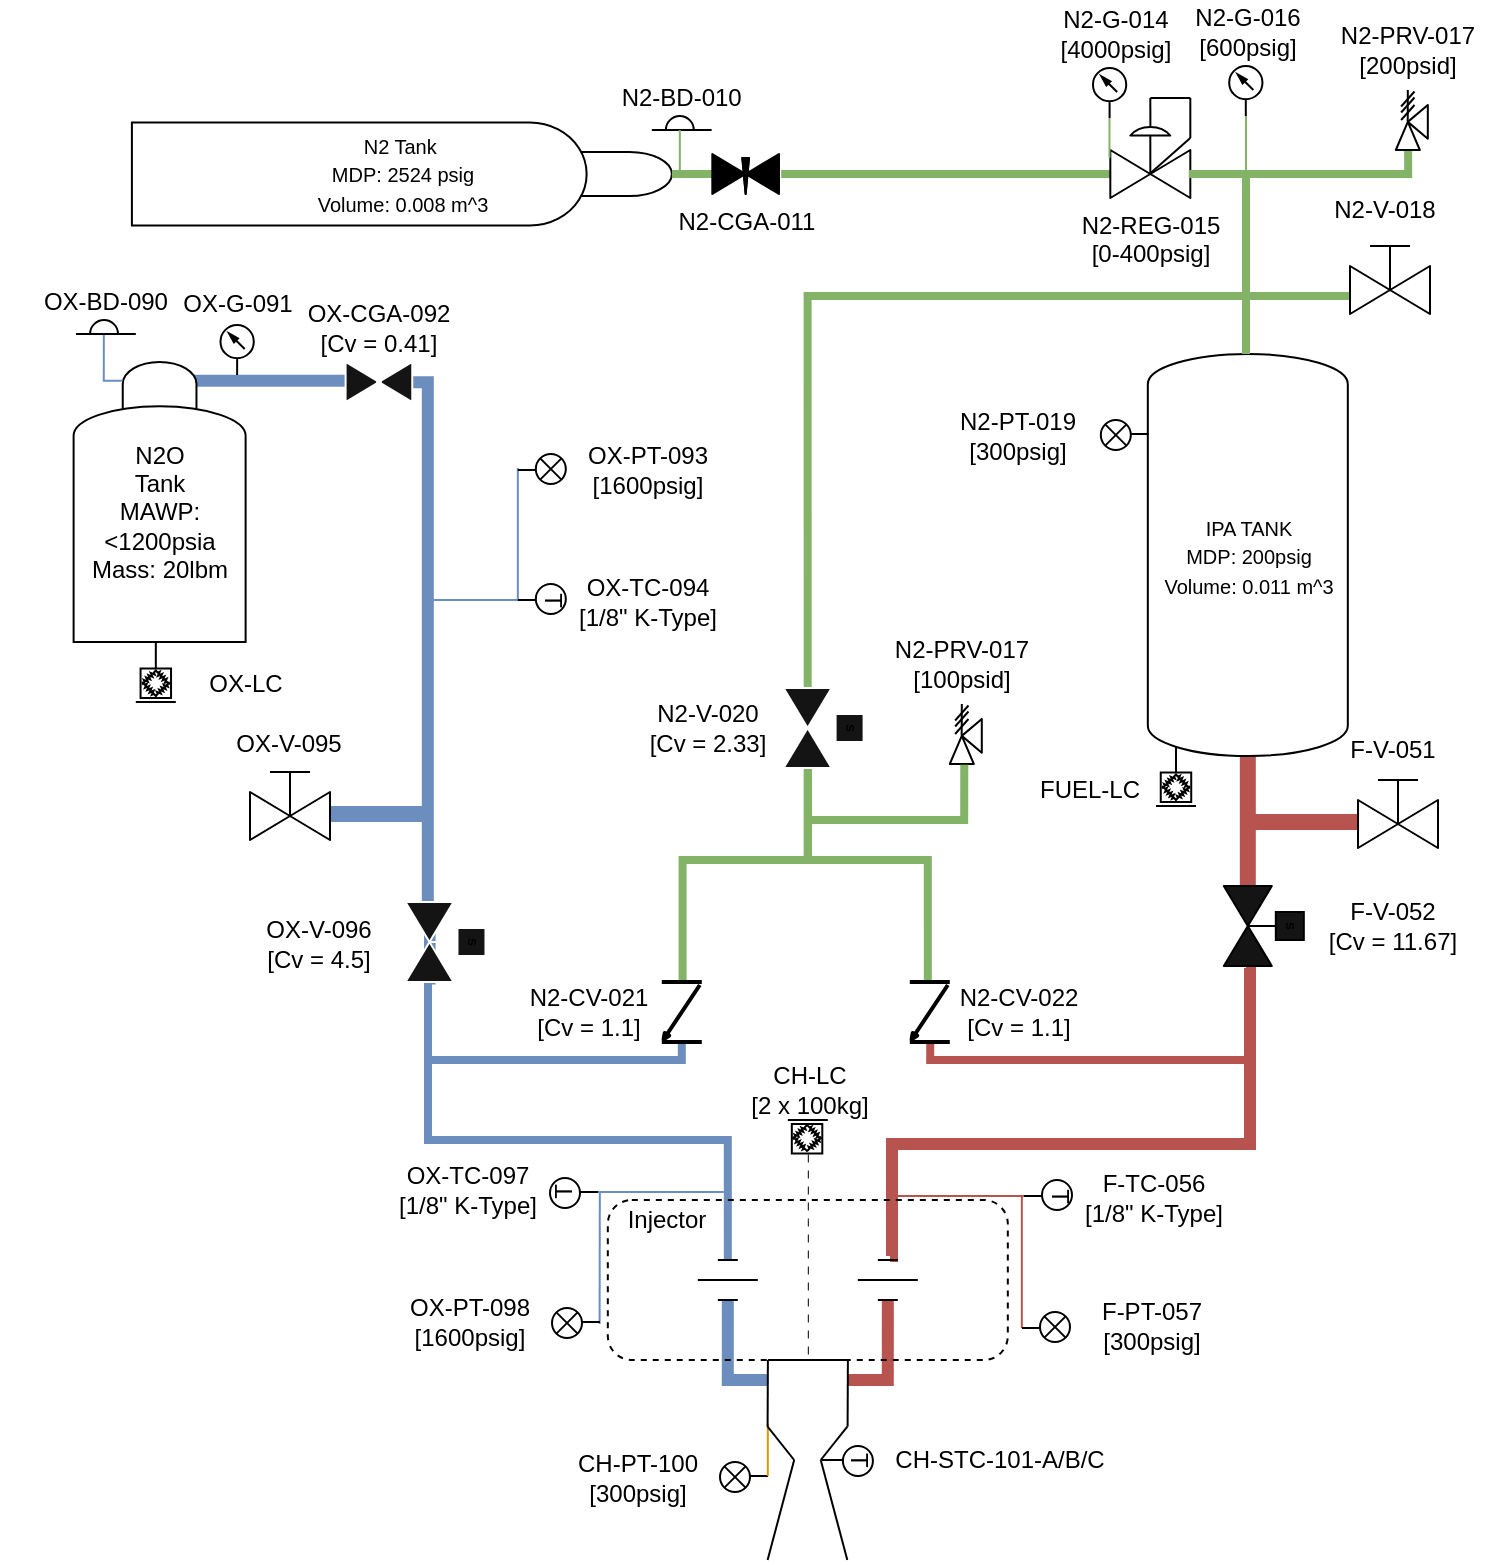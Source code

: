 <mxfile>
    <diagram name="P&amp;ID" id="ptwcyao2qoM2ukkbA5NZ">
        <mxGraphModel dx="1569" dy="607" grid="0" gridSize="10" guides="1" tooltips="0" connect="1" arrows="1" fold="1" page="1" pageScale="1" pageWidth="850" pageHeight="1100" math="1" shadow="0">
            <root>
                <mxCell id="0"/>
                <mxCell id="1" parent="0"/>
                <mxCell id="225" value="" style="edgeStyle=elbowEdgeStyle;rounded=0;orthogonalLoop=1;jettySize=auto;html=1;fillColor=#dae8fc;strokeColor=#6c8ebf;endArrow=none;endFill=0;strokeWidth=6;exitX=-0.003;exitY=0.47;exitDx=0;exitDy=0;exitPerimeter=0;" parent="1" source="E2To5tkKnf_a1yXdmPDb-52" edge="1">
                    <mxGeometry relative="1" as="geometry">
                        <mxPoint x="-641.197" y="317" as="sourcePoint"/>
                        <mxPoint x="-719.09" y="309" as="targetPoint"/>
                        <Array as="points">
                            <mxPoint x="-719.09" y="308"/>
                            <mxPoint x="-709.09" y="308"/>
                            <mxPoint x="-669.09" y="308"/>
                        </Array>
                    </mxGeometry>
                </mxCell>
                <object label="&lt;font style=&quot;font-size: 10px;&quot;&gt;N2 Tank&amp;nbsp;&lt;br&gt;MDP: 2524 psig&lt;br&gt;Volume: 0.008 m^3&lt;/font&gt;" Link="https://www.amazon.com/Steel-Nitrogen-Cylinder-CGA580-Valve/dp/B01E2T8IUS/ref=sr_1_5?crid=2WESMH2KI9RNC&amp;dib=eyJ2IjoiMSJ9.UkUxpWCjX_pMewvsD3aWuj7VH0FMFpE-Qej8D3Qy_5TWjO6rcDyk85D7egStnxqHOm9EhyuZyVw8PzQVLxx2BqXKHt87r-ECGiHXTchvH85RNd0Lyh9uQv5j07Gszc2COOSzBb1Kzr4LU5It0JwPMWdfnjvQmfTZt170yX2CHNJZQb2N4jqrp1obgsP2Q1avfdEmQ2bh1OXk3ycH20oFBvdlh5EYMUZTFACPb16njg9gQZ36Bxq_0iTYm9FfdrROzuzLDG5GT9aRYQk_U3DZ9kJuWKJ55UXqyBQQA-L3fQE.G-6oVPHWYk9HAKTX1KmDuQG73yr5a79DSe36juRHouM&amp;dib_tag=se&amp;keywords=nitrogen+bottle&amp;qid=1712454394&amp;sprefix=nitrogen+bottl%2Caps%2C167&amp;sr=8-5" id="E2To5tkKnf_a1yXdmPDb-1">
                    <mxCell style="shape=mxgraph.pid.vessels.gas_bottle;html=1;pointerEvents=1;align=center;verticalLabelPosition=middle;verticalAlign=middle;dashed=0;rotation=90;horizontal=0;labelPosition=center;deletable=0;" parent="1" vertex="1">
                        <mxGeometry x="-627.84" y="70" width="51.58" height="270" as="geometry"/>
                    </mxCell>
                </object>
                <mxCell id="E2To5tkKnf_a1yXdmPDb-53" value="OX-CGA-092&lt;br&gt;[Cv = 0.41]" style="text;strokeColor=none;align=center;fillColor=none;html=1;verticalAlign=middle;whiteSpace=wrap;rounded=0;" parent="1" vertex="1">
                    <mxGeometry x="-664.04" y="267" width="101" height="30" as="geometry"/>
                </mxCell>
                <mxCell id="E2To5tkKnf_a1yXdmPDb-58" value="" style="edgeStyle=none;rounded=0;orthogonalLoop=1;jettySize=auto;html=1;endArrow=none;endFill=0;fillColor=#d5e8d4;strokeColor=#82b366;strokeWidth=4;" parent="1" source="E2To5tkKnf_a1yXdmPDb-54" target="E2To5tkKnf_a1yXdmPDb-1" edge="1">
                    <mxGeometry relative="1" as="geometry"/>
                </mxCell>
                <mxCell id="E2To5tkKnf_a1yXdmPDb-62" value="" style="edgeStyle=none;rounded=0;orthogonalLoop=1;jettySize=auto;html=1;entryX=0;entryY=0.7;entryDx=0;entryDy=0;entryPerimeter=0;endArrow=none;endFill=0;fillColor=#d5e8d4;strokeColor=#82b366;strokeWidth=4;exitX=1.033;exitY=0.5;exitDx=0;exitDy=0;exitPerimeter=0;" parent="1" source="E2To5tkKnf_a1yXdmPDb-54" target="E2To5tkKnf_a1yXdmPDb-2" edge="1">
                    <mxGeometry relative="1" as="geometry">
                        <mxPoint x="-359.09" y="205" as="sourcePoint"/>
                    </mxGeometry>
                </mxCell>
                <object label="" Link="https://www.amazon.com/Nitrogen-Regulator-Delivery-Pressure-Connection/dp/B09FXSDTFY/ref=sr_1_3?crid=G27DYCH0MPOZ&amp;dib=eyJ2IjoiMSJ9.Lq7QIqGfdrRxSxRGbSKEU6oSiAX9KeUwS6EHVtj2S_RL9L2_j2Ai_peP1tUTwHRVN996UOTuWCjjLsvRcK3N4jYDwkdgPqPNmFmMtd5JlGyBC-RiHSnGRXJoK8-u5eqjYA5QrYS6ZTl-SfkXuQDr5otvYiiGggtycuHNocbrk8AIneW-0yb1LC3XBkVLJ6ootoulUTr2-xBrEG9LyLUmLDnTAVdAoVVOUjTW511xFSk.2qhXxcZJ6CV33U5DYMhOkbqOTIol5RuQ72cMtMPOlyI&amp;dib_tag=se&amp;keywords=0-400psig+regulator&amp;qid=1712455248&amp;sprefix=0-400ps+regulator%2Caps%2C228&amp;sr=8-3" id="E2To5tkKnf_a1yXdmPDb-10">
                    <mxCell style="group;rotation=90;" parent="1" vertex="1" connectable="0">
                        <mxGeometry x="-247.84" y="167" width="40" height="50" as="geometry"/>
                    </mxCell>
                </object>
                <mxCell id="E2To5tkKnf_a1yXdmPDb-2" value="N2-REG-015&lt;br&gt;[0-400psig]" style="verticalLabelPosition=bottom;align=center;html=1;verticalAlign=top;pointerEvents=1;dashed=0;shape=mxgraph.pid2valves.valve;valveType=gate;actuator=diaph;points=[[0,0.7,0,0,0],[1,0.7,0,0,0]];" parent="E2To5tkKnf_a1yXdmPDb-10" vertex="1">
                    <mxGeometry y="10" width="40" height="40" as="geometry"/>
                </mxCell>
                <mxCell id="E2To5tkKnf_a1yXdmPDb-6" value="" style="endArrow=none;html=1;rounded=0;exitX=0.501;exitY=0.11;exitDx=0;exitDy=0;exitPerimeter=0;" parent="E2To5tkKnf_a1yXdmPDb-10" source="E2To5tkKnf_a1yXdmPDb-2" edge="1">
                    <mxGeometry width="50" height="50" relative="1" as="geometry">
                        <mxPoint x="100" y="40" as="sourcePoint"/>
                        <mxPoint x="20" as="targetPoint"/>
                    </mxGeometry>
                </mxCell>
                <mxCell id="E2To5tkKnf_a1yXdmPDb-7" value="" style="endArrow=none;html=1;rounded=0;" parent="E2To5tkKnf_a1yXdmPDb-10" edge="1">
                    <mxGeometry width="50" height="50" relative="1" as="geometry">
                        <mxPoint x="40" as="sourcePoint"/>
                        <mxPoint x="20" as="targetPoint"/>
                    </mxGeometry>
                </mxCell>
                <mxCell id="E2To5tkKnf_a1yXdmPDb-8" value="" style="endArrow=none;html=1;rounded=0;" parent="E2To5tkKnf_a1yXdmPDb-10" edge="1">
                    <mxGeometry width="50" height="50" relative="1" as="geometry">
                        <mxPoint x="40" y="20" as="sourcePoint"/>
                        <mxPoint x="40" as="targetPoint"/>
                    </mxGeometry>
                </mxCell>
                <mxCell id="E2To5tkKnf_a1yXdmPDb-9" value="" style="endArrow=none;html=1;rounded=0;exitX=0.501;exitY=0.691;exitDx=0;exitDy=0;exitPerimeter=0;" parent="E2To5tkKnf_a1yXdmPDb-10" source="E2To5tkKnf_a1yXdmPDb-2" edge="1">
                    <mxGeometry width="50" height="50" relative="1" as="geometry">
                        <mxPoint x="50" y="30" as="sourcePoint"/>
                        <mxPoint x="40" y="20" as="targetPoint"/>
                    </mxGeometry>
                </mxCell>
                <mxCell id="E2To5tkKnf_a1yXdmPDb-14" style="edgeStyle=none;rounded=0;orthogonalLoop=1;jettySize=auto;html=1;entryX=0;entryY=0.5;entryDx=0;entryDy=0;entryPerimeter=0;" parent="E2To5tkKnf_a1yXdmPDb-10" source="E2To5tkKnf_a1yXdmPDb-2" target="E2To5tkKnf_a1yXdmPDb-2" edge="1">
                    <mxGeometry relative="1" as="geometry"/>
                </mxCell>
                <mxCell id="324" value="" style="edgeStyle=none;rounded=0;orthogonalLoop=1;jettySize=auto;html=1;endArrow=none;endFill=0;fillColor=#d5e8d4;strokeColor=#82b366;strokeWidth=1;entryX=0.5;entryY=0;entryDx=0;entryDy=0;entryPerimeter=0;" parent="E2To5tkKnf_a1yXdmPDb-10" edge="1">
                    <mxGeometry relative="1" as="geometry">
                        <mxPoint x="-0.42" y="30" as="sourcePoint"/>
                        <mxPoint x="-0.42" y="10" as="targetPoint"/>
                    </mxGeometry>
                </mxCell>
                <object label="N2-CGA-011" Cv="0.678" Link="https://allsafe.net/shop/valves/inert-gas-valves/cga580-inert-gas-valve-3-4-ngt-3360-psi-004-oversize/" IN_BOM="False" id="E2To5tkKnf_a1yXdmPDb-54">
                    <mxCell style="verticalLabelPosition=bottom;align=center;html=1;verticalAlign=top;pointerEvents=1;dashed=0;shape=mxgraph.pid2valves.valve;valveType=needle;rotation=0;fillColor=#000000;" parent="1" vertex="1">
                        <mxGeometry x="-446.84" y="195" width="33.33" height="20" as="geometry"/>
                    </mxCell>
                </object>
                <mxCell id="17" value="" style="edgeStyle=none;rounded=1;html=1;strokeWidth=8;fontSize=2;endArrow=none;endFill=0;entryX=0;entryY=0.7;entryDx=0;entryDy=0;entryPerimeter=0;fillColor=#f8cecc;strokeColor=#b85450;startArrow=none;" parent="1" source="7" target="14" edge="1">
                    <mxGeometry relative="1" as="geometry">
                        <mxPoint x="-179.09" y="536" as="sourcePoint"/>
                    </mxGeometry>
                </mxCell>
                <object label="&lt;font style=&quot;font-size: 10px;&quot;&gt;IPA TANK&lt;br&gt;MDP: 200psig&lt;br&gt;Volume:&amp;nbsp;0.011 m^3&lt;/font&gt;" Link="https://www.amazon.com/Kegco-I22-580-Nitrogen-Pressure-Aluminum/dp/B0037B3BLE/ref=sr_1_5?crid=189FJLK5VGD7V&amp;dib=eyJ2IjoiMSJ9.kKSaQLcCbBU_4ziaPGCH2pR_W19GQ_DGJ5qfe-3U96PqgCmT5-hMFpHKlijd49UHP8OPYMHDaqxQoMUKcnowXHZxP1YaVax5w0Qhiz9s8x3gLI67C8EK9CvOppyQf30dG5BEmC50MKXVcQognfPkfIv-Oytoeifr2dkRyF9ptHGS6GQiwGqs2_PFLeqv2wRFL3RX3XV2_OJZdPbUVhowm7x9uLSdsG4rI_gyWCZ-g7g9BdLO8fGXbS_fez6ppWc3t80pHmG13wHMQcwG-UsR3aQb4DLdKlmWC_uVWvvVzsM.F5SNlG_caipPtgKYApMQqfA0-bVt0L3i1NSasG_ge0Q&amp;dib_tag=se&amp;keywords=aluminum+nitrogen+tank&amp;qid=1712515315&amp;sprefix=aluminum+nitrogen+ta%2Caps%2C324&amp;sr=8-5" id="7">
                    <mxCell style="shape=mxgraph.pid.vessels.pressurized_vessel;html=1;pointerEvents=1;align=center;verticalLabelPosition=middle;verticalAlign=middle;dashed=0;horizontal=1;labelPosition=center;" parent="1" vertex="1">
                        <mxGeometry x="-229.09" y="295" width="100" height="201" as="geometry"/>
                    </mxCell>
                </object>
                <mxCell id="11" value="N2-BD-010" style="group;verticalAlign=bottom;horizontal=1;labelPosition=center;verticalLabelPosition=top;align=center;" parent="1" vertex="1" connectable="0">
                    <mxGeometry x="-477.09" y="176" width="29.89" height="7" as="geometry"/>
                </mxCell>
                <mxCell id="8" value="" style="endArrow=none;html=1;strokeWidth=1;rounded=1;" parent="11" edge="1">
                    <mxGeometry width="50" height="50" relative="1" as="geometry">
                        <mxPoint y="7" as="sourcePoint"/>
                        <mxPoint x="10" y="7" as="targetPoint"/>
                    </mxGeometry>
                </mxCell>
                <mxCell id="9" value="" style="endArrow=none;html=1;strokeWidth=1;fontSize=2;" parent="11" edge="1">
                    <mxGeometry width="50" height="50" relative="1" as="geometry">
                        <mxPoint x="19.89" y="7" as="sourcePoint"/>
                        <mxPoint x="29.89" y="7" as="targetPoint"/>
                    </mxGeometry>
                </mxCell>
                <mxCell id="10" value="" style="verticalLabelPosition=bottom;verticalAlign=top;html=1;shape=mxgraph.basic.half_circle;rotation=-180;" parent="11" vertex="1">
                    <mxGeometry x="7" width="14" height="7" as="geometry"/>
                </mxCell>
                <mxCell id="12" value="" style="edgeStyle=none;rounded=0;orthogonalLoop=1;jettySize=auto;html=1;endArrow=none;endFill=0;fillColor=#d5e8d4;strokeColor=#82b366;strokeWidth=1;entryX=0.5;entryY=0;entryDx=0;entryDy=0;entryPerimeter=0;" parent="1" target="10" edge="1">
                    <mxGeometry relative="1" as="geometry">
                        <mxPoint x="-463.09" y="203" as="sourcePoint"/>
                        <mxPoint x="-457.05" y="215.0" as="targetPoint"/>
                    </mxGeometry>
                </mxCell>
                <mxCell id="68" value="" style="edgeStyle=orthogonalEdgeStyle;rounded=0;orthogonalLoop=1;jettySize=auto;html=1;fillColor=#dae8fc;strokeColor=#6c8ebf;endArrow=none;endFill=0;strokeWidth=4;exitX=1.032;exitY=0.674;exitDx=0;exitDy=0;exitPerimeter=0;" parent="1" source="18" edge="1">
                    <mxGeometry relative="1" as="geometry">
                        <mxPoint x="-589.09" y="639" as="sourcePoint"/>
                        <mxPoint x="-439.09" y="748" as="targetPoint"/>
                        <Array as="points">
                            <mxPoint x="-589" y="581"/>
                            <mxPoint x="-589" y="688"/>
                            <mxPoint x="-439" y="688"/>
                        </Array>
                    </mxGeometry>
                </mxCell>
                <mxCell id="69" value="" style="edgeStyle=orthogonalEdgeStyle;rounded=0;orthogonalLoop=1;jettySize=auto;html=1;fillColor=#dae8fc;strokeColor=#6c8ebf;endArrow=none;endFill=0;strokeWidth=6;" parent="1" edge="1">
                    <mxGeometry relative="1" as="geometry">
                        <mxPoint x="-419.09" y="808" as="sourcePoint"/>
                        <mxPoint x="-439.09" y="768" as="targetPoint"/>
                        <Array as="points">
                            <mxPoint x="-439.09" y="808"/>
                        </Array>
                    </mxGeometry>
                </mxCell>
                <mxCell id="71" value="" style="edgeStyle=orthogonalEdgeStyle;rounded=0;orthogonalLoop=1;jettySize=auto;html=1;fillColor=#f8cecc;strokeColor=#b85450;endArrow=none;endFill=0;strokeWidth=6;" parent="1" edge="1">
                    <mxGeometry relative="1" as="geometry">
                        <mxPoint x="-379.09" y="808" as="sourcePoint"/>
                        <mxPoint x="-359.09" y="768" as="targetPoint"/>
                        <Array as="points">
                            <mxPoint x="-359.09" y="808"/>
                        </Array>
                    </mxGeometry>
                </mxCell>
                <mxCell id="55" value="" style="group;rotation=90;" parent="1" vertex="1" connectable="0">
                    <mxGeometry x="-449.09" y="743" width="20" height="30" as="geometry"/>
                </mxCell>
                <mxCell id="43" value="" style="endArrow=none;html=1;rounded=1;strokeWidth=1;fontSize=2;" parent="55" edge="1">
                    <mxGeometry width="50" height="50" relative="1" as="geometry">
                        <mxPoint x="5" y="5" as="sourcePoint"/>
                        <mxPoint x="15" y="5" as="targetPoint"/>
                    </mxGeometry>
                </mxCell>
                <mxCell id="52" value="" style="endArrow=none;html=1;rounded=1;strokeWidth=1;fontSize=2;" parent="55" edge="1">
                    <mxGeometry width="50" height="50" relative="1" as="geometry">
                        <mxPoint x="-5" y="15" as="sourcePoint"/>
                        <mxPoint x="25" y="15" as="targetPoint"/>
                    </mxGeometry>
                </mxCell>
                <mxCell id="53" value="" style="endArrow=none;html=1;rounded=1;strokeWidth=1;fontSize=2;" parent="55" edge="1">
                    <mxGeometry width="50" height="50" relative="1" as="geometry">
                        <mxPoint x="5" y="25" as="sourcePoint"/>
                        <mxPoint x="15" y="25" as="targetPoint"/>
                    </mxGeometry>
                </mxCell>
                <mxCell id="72" value="" style="edgeStyle=orthogonalEdgeStyle;rounded=0;orthogonalLoop=1;jettySize=auto;html=1;fillColor=#f8cecc;strokeColor=#b85450;endArrow=none;endFill=0;strokeWidth=6;" parent="1" edge="1">
                    <mxGeometry relative="1" as="geometry">
                        <mxPoint x="-358" y="746" as="sourcePoint"/>
                        <mxPoint x="-180" y="602" as="targetPoint"/>
                        <Array as="points">
                            <mxPoint x="-357" y="746"/>
                            <mxPoint x="-357" y="690"/>
                            <mxPoint x="-178" y="690"/>
                        </Array>
                    </mxGeometry>
                </mxCell>
                <mxCell id="56" value="" style="group;rotation=90;" parent="1" vertex="1" connectable="0">
                    <mxGeometry x="-369.09" y="743" width="20" height="30" as="geometry"/>
                </mxCell>
                <mxCell id="57" value="" style="endArrow=none;html=1;rounded=1;strokeWidth=1;fontSize=2;" parent="56" edge="1">
                    <mxGeometry width="50" height="50" relative="1" as="geometry">
                        <mxPoint x="5" y="5" as="sourcePoint"/>
                        <mxPoint x="15" y="5" as="targetPoint"/>
                    </mxGeometry>
                </mxCell>
                <mxCell id="58" value="" style="endArrow=none;html=1;rounded=1;strokeWidth=1;fontSize=2;" parent="56" edge="1">
                    <mxGeometry width="50" height="50" relative="1" as="geometry">
                        <mxPoint x="-5" y="15" as="sourcePoint"/>
                        <mxPoint x="25" y="15" as="targetPoint"/>
                    </mxGeometry>
                </mxCell>
                <mxCell id="59" value="" style="endArrow=none;html=1;rounded=1;strokeWidth=1;fontSize=2;" parent="56" edge="1">
                    <mxGeometry width="50" height="50" relative="1" as="geometry">
                        <mxPoint x="5" y="25" as="sourcePoint"/>
                        <mxPoint x="15" y="25" as="targetPoint"/>
                    </mxGeometry>
                </mxCell>
                <mxCell id="73" value="" style="shape=ext;double=0;rounded=1;whiteSpace=wrap;html=1;fontSize=2;gradientColor=default;fillColor=none;dashed=1;perimeterSpacing=0;" parent="1" vertex="1">
                    <mxGeometry x="-499.09" y="718" width="200" height="80" as="geometry"/>
                </mxCell>
                <mxCell id="79" value="" style="edgeStyle=elbowEdgeStyle;rounded=0;orthogonalLoop=1;jettySize=auto;html=1;fillColor=#dae8fc;strokeColor=#6c8ebf;endArrow=none;endFill=0;strokeWidth=4;exitX=1;exitY=0.7;exitDx=0;exitDy=0;exitPerimeter=0;" parent="1" edge="1">
                    <mxGeometry relative="1" as="geometry">
                        <mxPoint x="-462.1" y="640" as="sourcePoint"/>
                        <mxPoint x="-589.09" y="648" as="targetPoint"/>
                        <Array as="points">
                            <mxPoint x="-462.09" y="628"/>
                        </Array>
                    </mxGeometry>
                </mxCell>
                <mxCell id="80" value="" style="edgeStyle=orthogonalEdgeStyle;rounded=0;orthogonalLoop=1;jettySize=auto;html=1;fillColor=#f8cecc;strokeColor=#b85450;endArrow=none;endFill=0;strokeWidth=4;exitX=1.013;exitY=0.489;exitDx=0;exitDy=0;exitPerimeter=0;" parent="1" source="78" edge="1">
                    <mxGeometry relative="1" as="geometry">
                        <mxPoint x="-338.27" y="623" as="sourcePoint"/>
                        <mxPoint x="-179.09" y="648" as="targetPoint"/>
                        <Array as="points">
                            <mxPoint x="-338.09" y="648"/>
                        </Array>
                    </mxGeometry>
                </mxCell>
                <mxCell id="88" value="" style="edgeStyle=orthogonalEdgeStyle;rounded=0;orthogonalLoop=1;jettySize=auto;html=1;endArrow=none;endFill=0;fillColor=#d5e8d4;strokeColor=#82b366;strokeWidth=4;entryX=-0.049;entryY=0.53;entryDx=0;entryDy=0;entryPerimeter=0;" parent="1" edge="1">
                    <mxGeometry relative="1" as="geometry">
                        <mxPoint x="-399.09" y="498" as="sourcePoint"/>
                        <mxPoint x="-461.69" y="608" as="targetPoint"/>
                        <Array as="points">
                            <mxPoint x="-399.09" y="503"/>
                            <mxPoint x="-399.09" y="548"/>
                            <mxPoint x="-462.09" y="548"/>
                        </Array>
                    </mxGeometry>
                </mxCell>
                <mxCell id="89" value="" style="edgeStyle=orthogonalEdgeStyle;rounded=0;orthogonalLoop=1;jettySize=auto;html=1;endArrow=none;endFill=0;fillColor=#d5e8d4;strokeColor=#82b366;strokeWidth=4;" parent="1" edge="1">
                    <mxGeometry relative="1" as="geometry">
                        <mxPoint x="-399.09" y="498" as="sourcePoint"/>
                        <mxPoint x="-339.09" y="608" as="targetPoint"/>
                        <Array as="points">
                            <mxPoint x="-399.09" y="508"/>
                            <mxPoint x="-399.09" y="548"/>
                            <mxPoint x="-339.09" y="548"/>
                        </Array>
                    </mxGeometry>
                </mxCell>
                <mxCell id="141" value="F-V-052&lt;br&gt;[Cv = 11.67]" style="text;strokeColor=none;align=center;fillColor=none;html=1;verticalAlign=middle;whiteSpace=wrap;rounded=0;" parent="1" vertex="1">
                    <mxGeometry x="-155.09" y="566" width="97.21" height="30" as="geometry"/>
                </mxCell>
                <mxCell id="142" value="" style="edgeStyle=orthogonalEdgeStyle;rounded=0;orthogonalLoop=1;jettySize=auto;html=1;endArrow=none;endFill=0;fillColor=#d5e8d4;strokeColor=#82b366;strokeWidth=4;entryX=0.021;entryY=0.699;entryDx=0;entryDy=0;entryPerimeter=0;" parent="1" target="82" edge="1">
                    <mxGeometry relative="1" as="geometry">
                        <mxPoint x="-180" y="241" as="sourcePoint"/>
                        <mxPoint x="-399.09" y="458" as="targetPoint"/>
                        <Array as="points">
                            <mxPoint x="-180" y="244"/>
                            <mxPoint x="-180" y="266"/>
                            <mxPoint x="-399" y="266"/>
                        </Array>
                    </mxGeometry>
                </mxCell>
                <mxCell id="155" value="" style="edgeStyle=elbowEdgeStyle;rounded=0;orthogonalLoop=1;jettySize=auto;html=1;entryX=0.025;entryY=0.702;entryDx=0;entryDy=0;entryPerimeter=0;fillColor=#dae8fc;strokeColor=#6c8ebf;endArrow=none;endFill=0;strokeWidth=6;exitX=0.986;exitY=0.509;exitDx=0;exitDy=0;exitPerimeter=0;" parent="1" source="E2To5tkKnf_a1yXdmPDb-52" target="18" edge="1">
                    <mxGeometry relative="1" as="geometry">
                        <mxPoint x="-588.331" y="453.855" as="sourcePoint"/>
                        <mxPoint x="-556.018" y="546.995" as="targetPoint"/>
                        <Array as="points">
                            <mxPoint x="-589.09" y="492.19"/>
                        </Array>
                    </mxGeometry>
                </mxCell>
                <mxCell id="77" value="" style="verticalLabelPosition=bottom;align=center;html=1;verticalAlign=top;pointerEvents=1;dashed=0;shape=mxgraph.pid2valves.valve;valveType=check;rounded=1;strokeWidth=2;fontSize=2;fillColor=none;gradientColor=default;rotation=90;" parent="1" vertex="1">
                    <mxGeometry x="-477.09" y="614" width="30" height="20" as="geometry"/>
                </mxCell>
                <mxCell id="78" value="" style="verticalLabelPosition=bottom;align=center;html=1;verticalAlign=top;pointerEvents=1;dashed=0;shape=mxgraph.pid2valves.valve;valveType=check;rounded=1;strokeWidth=2;fontSize=2;fillColor=none;gradientColor=default;rotation=90;" parent="1" vertex="1">
                    <mxGeometry x="-353.09" y="614" width="30" height="20" as="geometry"/>
                </mxCell>
                <mxCell id="82" value="" style="verticalLabelPosition=bottom;align=center;html=1;verticalAlign=top;pointerEvents=1;dashed=0;shape=mxgraph.pid2valves.valve;valveType=gate;actuator=solenoid;fontSize=2;rotation=90;points=[[0.3,0,0,0,0],[0.3,1,0,0,0]];fillColor=#141414;fontColor=#333333;strokeColor=#FFFFFF;" parent="1" vertex="1">
                    <mxGeometry x="-411.2" y="462" width="40" height="40" as="geometry"/>
                </mxCell>
                <mxCell id="E2To5tkKnf_a1yXdmPDb-52" value="" style="verticalLabelPosition=bottom;align=center;html=1;verticalAlign=top;pointerEvents=1;dashed=0;shape=mxgraph.pid2valves.valve;valveType=needle;rotation=0;strokeColor=#FFFFFF;gradientColor=default;fillColor=#141414;" parent="1" vertex="1">
                    <mxGeometry x="-630.2" y="299" width="33.33" height="20" as="geometry"/>
                </mxCell>
                <mxCell id="177" value="" style="edgeStyle=none;rounded=0;orthogonalLoop=1;jettySize=auto;html=1;endArrow=none;endFill=0;fillColor=#dae8fc;strokeColor=#6c8ebf;strokeWidth=1;" parent="1" edge="1">
                    <mxGeometry relative="1" as="geometry">
                        <mxPoint x="-508.09" y="714" as="sourcePoint"/>
                        <mxPoint x="-441.09" y="714" as="targetPoint"/>
                    </mxGeometry>
                </mxCell>
                <mxCell id="184" value="" style="edgeStyle=none;rounded=0;orthogonalLoop=1;jettySize=auto;html=1;endArrow=none;endFill=0;fillColor=#dae8fc;strokeColor=#6c8ebf;strokeWidth=1;" parent="1" edge="1">
                    <mxGeometry relative="1" as="geometry">
                        <mxPoint x="-503.09" y="714" as="sourcePoint"/>
                        <mxPoint x="-503.2" y="780.0" as="targetPoint"/>
                    </mxGeometry>
                </mxCell>
                <mxCell id="191" value="" style="edgeStyle=none;rounded=0;orthogonalLoop=1;jettySize=auto;html=1;endArrow=none;endFill=0;fillColor=#f8cecc;strokeColor=#b85450;strokeWidth=1;" parent="1" edge="1">
                    <mxGeometry relative="1" as="geometry">
                        <mxPoint x="-287.09" y="716" as="sourcePoint"/>
                        <mxPoint x="-358.09" y="716" as="targetPoint"/>
                    </mxGeometry>
                </mxCell>
                <mxCell id="198" value="" style="edgeStyle=none;rounded=0;orthogonalLoop=1;jettySize=auto;html=1;endArrow=none;endFill=0;fillColor=#f8cecc;strokeColor=#b85450;strokeWidth=1;" parent="1" edge="1">
                    <mxGeometry relative="1" as="geometry">
                        <mxPoint x="-292.09" y="782" as="sourcePoint"/>
                        <mxPoint x="-292.09" y="716" as="targetPoint"/>
                    </mxGeometry>
                </mxCell>
                <mxCell id="209" value="&lt;span style=&quot;&quot;&gt;N2-V-020&lt;br&gt;[Cv = 2.33]&lt;br&gt;&lt;/span&gt;" style="text;strokeColor=none;align=center;fillColor=none;html=1;verticalAlign=middle;whiteSpace=wrap;rounded=0;rotation=0;" parent="1" vertex="1">
                    <mxGeometry x="-499.09" y="467" width="100" height="30" as="geometry"/>
                </mxCell>
                <mxCell id="227" value="" style="group" parent="1" vertex="1" connectable="0">
                    <mxGeometry x="-763.195" y="299" width="143.995" height="140" as="geometry"/>
                </mxCell>
                <object label="" Price="350" Cv="0.698****" Volume_cuft="0.237" MAWP_psia="1100***** double check this" Link="https://www.nitrousexpress.com/10lb-bottle-lightning-500-valve-6an-nipple-11100-6.asp" id="E2To5tkKnf_a1yXdmPDb-16">
                    <mxCell style="shape=mxgraph.pid.vessels.gas_bottle;html=1;pointerEvents=1;align=center;verticalLabelPosition=middle;verticalAlign=middle;dashed=0;rotation=-360;horizontal=0;labelPosition=center;deletable=0;textDirection=ltr;" parent="227" vertex="1">
                        <mxGeometry x="-3" width="86" height="140" as="geometry"/>
                    </mxCell>
                </object>
                <mxCell id="E2To5tkKnf_a1yXdmPDb-17" value="N2O &lt;br&gt;Tank&lt;br&gt;MAWP: &amp;lt;1200psia&lt;br&gt;Mass: 20lbm&lt;br&gt;" style="text;strokeColor=none;align=center;fillColor=none;html=1;verticalAlign=middle;whiteSpace=wrap;rounded=0;rotation=0;" parent="227" vertex="1">
                    <mxGeometry x="7.105e-15" y="60.0" width="80.0" height="30" as="geometry"/>
                </mxCell>
                <mxCell id="E2To5tkKnf_a1yXdmPDb-65" style="edgeStyle=none;rounded=0;orthogonalLoop=1;jettySize=auto;html=1;entryX=0.485;entryY=0.005;entryDx=0;entryDy=0;entryPerimeter=0;" parent="227" source="E2To5tkKnf_a1yXdmPDb-16" target="E2To5tkKnf_a1yXdmPDb-16" edge="1">
                    <mxGeometry relative="1" as="geometry"/>
                </mxCell>
                <mxCell id="223" value="OX-G-091" style="text;strokeColor=none;align=center;fillColor=none;html=1;verticalAlign=middle;whiteSpace=wrap;rounded=0;" parent="1" vertex="1">
                    <mxGeometry x="-726.32" y="255" width="83.79" height="30" as="geometry"/>
                </mxCell>
                <mxCell id="258" value="" style="group" parent="1" vertex="1" connectable="0">
                    <mxGeometry x="-735.09" y="439" width="20" height="30" as="geometry"/>
                </mxCell>
                <mxCell id="256" value="" style="group;strokeColor=default;" parent="258" vertex="1" connectable="0">
                    <mxGeometry x="2.376" y="13.256" width="15.237" height="14.747" as="geometry"/>
                </mxCell>
                <mxCell id="252" value="" style="pointerEvents=1;verticalLabelPosition=bottom;shadow=0;dashed=0;align=center;html=1;verticalAlign=top;shape=mxgraph.electrical.resistors.resistor_2;rotation=45;strokeColor=default;" parent="256" vertex="1">
                    <mxGeometry x="5.764" y="3.324" width="10.25" height="2.05" as="geometry"/>
                </mxCell>
                <mxCell id="253" value="" style="pointerEvents=1;verticalLabelPosition=bottom;shadow=0;dashed=0;align=center;html=1;verticalAlign=top;shape=mxgraph.electrical.resistors.resistor_2;rotation=-225;strokeColor=default;" parent="256" vertex="1">
                    <mxGeometry x="5.764" y="9.374" width="10.25" height="2.05" as="geometry"/>
                </mxCell>
                <mxCell id="254" value="" style="pointerEvents=1;verticalLabelPosition=bottom;shadow=0;dashed=0;align=center;html=1;verticalAlign=top;shape=mxgraph.electrical.resistors.resistor_2;rotation=-135;strokeColor=default;" parent="256" vertex="1">
                    <mxGeometry x="-0.776" y="9.374" width="10.25" height="2.05" as="geometry"/>
                </mxCell>
                <mxCell id="255" value="" style="pointerEvents=1;verticalLabelPosition=bottom;shadow=0;dashed=0;align=center;html=1;verticalAlign=top;shape=mxgraph.electrical.resistors.resistor_2;rotation=-45;strokeColor=default;" parent="256" vertex="1">
                    <mxGeometry x="-0.776" y="3.324" width="10.25" height="2.05" as="geometry"/>
                </mxCell>
                <mxCell id="244" value="" style="endArrow=none;html=1;" parent="258" edge="1">
                    <mxGeometry width="50" height="50" relative="1" as="geometry">
                        <mxPoint x="10" y="13" as="sourcePoint"/>
                        <mxPoint x="10" as="targetPoint"/>
                    </mxGeometry>
                </mxCell>
                <mxCell id="250" value="" style="endArrow=none;html=1;strokeColor=default;" parent="258" edge="1">
                    <mxGeometry width="50" height="50" relative="1" as="geometry">
                        <mxPoint x="20" y="30" as="sourcePoint"/>
                        <mxPoint y="30" as="targetPoint"/>
                    </mxGeometry>
                </mxCell>
                <mxCell id="259" value="&lt;span style=&quot;&quot;&gt;OX-LC&lt;/span&gt;" style="text;strokeColor=none;align=center;fillColor=none;html=1;verticalAlign=middle;whiteSpace=wrap;rounded=0;rotation=0;" parent="1" vertex="1">
                    <mxGeometry x="-730.2" y="445" width="100" height="30" as="geometry"/>
                </mxCell>
                <mxCell id="266" value="" style="endArrow=none;html=1;entryX=0.5;entryY=1;entryDx=0;entryDy=0;dashed=1;dashPattern=8 8;strokeWidth=0.5;" parent="1" target="73" edge="1">
                    <mxGeometry width="50" height="50" relative="1" as="geometry">
                        <mxPoint x="-399.09" y="695" as="sourcePoint"/>
                        <mxPoint x="-399.09" y="708" as="targetPoint"/>
                        <Array as="points">
                            <mxPoint x="-399.09" y="738"/>
                        </Array>
                    </mxGeometry>
                </mxCell>
                <mxCell id="76" value="Injector" style="text;strokeColor=none;align=center;fillColor=none;html=1;verticalAlign=middle;whiteSpace=wrap;rounded=0;" parent="1" vertex="1">
                    <mxGeometry x="-518.085" y="713" width="97.21" height="30" as="geometry"/>
                </mxCell>
                <mxCell id="14" value="" style="verticalLabelPosition=bottom;align=center;html=1;verticalAlign=top;pointerEvents=1;dashed=0;shape=mxgraph.pid2valves.valve;valveType=gate;actuator=solenoid;fontSize=2;rotation=90;points=[[0,0.7,0,0,0],[1,0.7,0,60,0]];fillColor=#141414;" parent="1" vertex="1">
                    <mxGeometry x="-191.09" y="561" width="40" height="40" as="geometry"/>
                </mxCell>
                <mxCell id="325" value="" style="edgeStyle=none;rounded=0;orthogonalLoop=1;jettySize=auto;html=1;endArrow=none;endFill=0;fillColor=#d5e8d4;strokeColor=#82b366;strokeWidth=1;entryX=0.5;entryY=0;entryDx=0;entryDy=0;entryPerimeter=0;" parent="1" edge="1">
                    <mxGeometry relative="1" as="geometry">
                        <mxPoint x="-180" y="205" as="sourcePoint"/>
                        <mxPoint x="-180" y="176" as="targetPoint"/>
                    </mxGeometry>
                </mxCell>
                <mxCell id="331" value="" style="edgeStyle=orthogonalEdgeStyle;rounded=0;orthogonalLoop=1;jettySize=auto;html=1;endArrow=none;endFill=0;fillColor=#dae8fc;strokeColor=#6c8ebf;strokeWidth=1;exitX=0.283;exitY=0.067;exitDx=0;exitDy=0;exitPerimeter=0;" parent="1" source="E2To5tkKnf_a1yXdmPDb-16" edge="1">
                    <mxGeometry relative="1" as="geometry">
                        <mxPoint x="-751.09" y="297" as="sourcePoint"/>
                        <mxPoint x="-751.09" y="284" as="targetPoint"/>
                    </mxGeometry>
                </mxCell>
                <mxCell id="221" value="" style="group" parent="1" vertex="1" connectable="0">
                    <mxGeometry x="-803" y="260" width="112.07" height="30" as="geometry"/>
                </mxCell>
                <mxCell id="222" value="" style="verticalLabelPosition=bottom;aspect=fixed;html=1;verticalAlign=top;fillColor=strokeColor;align=center;outlineConnect=0;shape=mxgraph.fluid_power.x11820;points=[[0.5,1,0]];rotation=0;" parent="221" vertex="1">
                    <mxGeometry x="110.25" y="20.5" width="16.64" height="25" as="geometry"/>
                </mxCell>
                <mxCell id="326" value="OX-BD-090" style="group;verticalAlign=bottom;horizontal=1;labelPosition=center;verticalLabelPosition=top;align=center;" parent="221" vertex="1" connectable="0">
                    <mxGeometry x="38.02" y="18" width="29.89" height="7" as="geometry"/>
                </mxCell>
                <mxCell id="327" value="" style="endArrow=none;html=1;strokeWidth=1;rounded=1;" parent="326" edge="1">
                    <mxGeometry width="50" height="50" relative="1" as="geometry">
                        <mxPoint y="7" as="sourcePoint"/>
                        <mxPoint x="10" y="7" as="targetPoint"/>
                    </mxGeometry>
                </mxCell>
                <mxCell id="328" value="" style="endArrow=none;html=1;strokeWidth=1;fontSize=2;" parent="326" edge="1">
                    <mxGeometry width="50" height="50" relative="1" as="geometry">
                        <mxPoint x="19.89" y="7" as="sourcePoint"/>
                        <mxPoint x="29.89" y="7" as="targetPoint"/>
                    </mxGeometry>
                </mxCell>
                <mxCell id="329" value="" style="verticalLabelPosition=bottom;verticalAlign=top;html=1;shape=mxgraph.basic.half_circle;rotation=-180;" parent="326" vertex="1">
                    <mxGeometry x="7" width="14" height="7" as="geometry"/>
                </mxCell>
                <mxCell id="342" value="N2-CV-021&lt;br&gt;[Cv = 1.1]" style="text;strokeColor=none;align=center;fillColor=none;html=1;verticalAlign=middle;whiteSpace=wrap;rounded=0;" parent="1" vertex="1">
                    <mxGeometry x="-557.26" y="609" width="97.21" height="30" as="geometry"/>
                </mxCell>
                <mxCell id="343" value="N2-CV-022&lt;br&gt;[Cv = 1.1]" style="text;strokeColor=none;align=center;fillColor=none;html=1;verticalAlign=middle;whiteSpace=wrap;rounded=0;" parent="1" vertex="1">
                    <mxGeometry x="-341.69" y="609" width="97.21" height="30" as="geometry"/>
                </mxCell>
                <mxCell id="354" value="" style="edgeStyle=orthogonalEdgeStyle;rounded=0;orthogonalLoop=1;jettySize=auto;html=1;endArrow=none;endFill=0;fillColor=#d5e8d4;strokeColor=#82b366;strokeWidth=4;exitX=1;exitY=0.7;exitDx=0;exitDy=0;exitPerimeter=0;entryX=0.507;entryY=1.001;entryDx=0;entryDy=0;entryPerimeter=0;" parent="1" target="346" edge="1">
                    <mxGeometry relative="1" as="geometry">
                        <mxPoint x="-208.61" y="205" as="sourcePoint"/>
                        <mxPoint x="-179.884" y="280" as="targetPoint"/>
                        <Array as="points">
                            <mxPoint x="-99.09" y="205"/>
                        </Array>
                    </mxGeometry>
                </mxCell>
                <mxCell id="357" value="" style="edgeStyle=none;rounded=1;html=1;strokeWidth=8;fontSize=2;endArrow=none;endFill=0;fillColor=#f8cecc;strokeColor=#b85450;startArrow=none;" parent="1" edge="1">
                    <mxGeometry relative="1" as="geometry">
                        <mxPoint x="-124" y="529" as="sourcePoint"/>
                        <mxPoint x="-177" y="529" as="targetPoint"/>
                    </mxGeometry>
                </mxCell>
                <mxCell id="360" value="" style="edgeStyle=none;rounded=1;html=1;strokeWidth=8;fontSize=2;endArrow=none;endFill=0;fillColor=#dae8fc;strokeColor=#6c8ebf;startArrow=none;" parent="1" edge="1">
                    <mxGeometry relative="1" as="geometry">
                        <mxPoint x="-590" y="525" as="sourcePoint"/>
                        <mxPoint x="-638" y="525" as="targetPoint"/>
                    </mxGeometry>
                </mxCell>
                <mxCell id="372" value="" style="group" parent="1" vertex="1" connectable="0">
                    <mxGeometry x="-225" y="491" width="20" height="30" as="geometry"/>
                </mxCell>
                <mxCell id="373" value="" style="group;strokeColor=default;" parent="372" vertex="1" connectable="0">
                    <mxGeometry x="2.376" y="13.256" width="15.237" height="14.747" as="geometry"/>
                </mxCell>
                <mxCell id="374" value="" style="pointerEvents=1;verticalLabelPosition=bottom;shadow=0;dashed=0;align=center;html=1;verticalAlign=top;shape=mxgraph.electrical.resistors.resistor_2;rotation=45;strokeColor=default;" parent="373" vertex="1">
                    <mxGeometry x="5.764" y="3.324" width="10.25" height="2.05" as="geometry"/>
                </mxCell>
                <mxCell id="375" value="" style="pointerEvents=1;verticalLabelPosition=bottom;shadow=0;dashed=0;align=center;html=1;verticalAlign=top;shape=mxgraph.electrical.resistors.resistor_2;rotation=-225;strokeColor=default;" parent="373" vertex="1">
                    <mxGeometry x="5.764" y="9.374" width="10.25" height="2.05" as="geometry"/>
                </mxCell>
                <mxCell id="376" value="" style="pointerEvents=1;verticalLabelPosition=bottom;shadow=0;dashed=0;align=center;html=1;verticalAlign=top;shape=mxgraph.electrical.resistors.resistor_2;rotation=-135;strokeColor=default;" parent="373" vertex="1">
                    <mxGeometry x="-0.776" y="9.374" width="10.25" height="2.05" as="geometry"/>
                </mxCell>
                <mxCell id="377" value="" style="pointerEvents=1;verticalLabelPosition=bottom;shadow=0;dashed=0;align=center;html=1;verticalAlign=top;shape=mxgraph.electrical.resistors.resistor_2;rotation=-45;strokeColor=default;" parent="373" vertex="1">
                    <mxGeometry x="-0.776" y="3.324" width="10.25" height="2.05" as="geometry"/>
                </mxCell>
                <mxCell id="378" value="" style="endArrow=none;html=1;" parent="372" edge="1">
                    <mxGeometry width="50" height="50" relative="1" as="geometry">
                        <mxPoint x="10" y="13" as="sourcePoint"/>
                        <mxPoint x="10" as="targetPoint"/>
                    </mxGeometry>
                </mxCell>
                <mxCell id="379" value="" style="endArrow=none;html=1;strokeColor=default;" parent="372" edge="1">
                    <mxGeometry width="50" height="50" relative="1" as="geometry">
                        <mxPoint x="20" y="30" as="sourcePoint"/>
                        <mxPoint y="30" as="targetPoint"/>
                    </mxGeometry>
                </mxCell>
                <mxCell id="380" value="&lt;span style=&quot;&quot;&gt;FUEL-LC&lt;/span&gt;" style="text;strokeColor=none;align=center;fillColor=none;html=1;verticalAlign=middle;whiteSpace=wrap;rounded=0;rotation=0;" parent="1" vertex="1">
                    <mxGeometry x="-307.84" y="498" width="100" height="30" as="geometry"/>
                </mxCell>
                <mxCell id="381" value="" style="group" parent="1" vertex="1" connectable="0">
                    <mxGeometry x="-287.09" y="126.5" width="83.79" height="51.5" as="geometry"/>
                </mxCell>
                <mxCell id="392" value="" style="group" parent="381" vertex="1" connectable="0">
                    <mxGeometry y="-7" width="83.79" height="57.5" as="geometry"/>
                </mxCell>
                <mxCell id="320" value="" style="verticalLabelPosition=bottom;aspect=fixed;html=1;verticalAlign=top;fillColor=strokeColor;align=center;outlineConnect=0;shape=mxgraph.fluid_power.x11820;points=[[0.5,1,0]];rotation=0;" parent="392" vertex="1">
                    <mxGeometry x="30.57" y="32.5" width="16.64" height="25" as="geometry"/>
                </mxCell>
                <mxCell id="321" value="N2-G-014&lt;br&gt;[4000psig]" style="text;strokeColor=none;align=center;fillColor=none;html=1;verticalAlign=middle;whiteSpace=wrap;rounded=0;" parent="392" vertex="1">
                    <mxGeometry width="83.79" height="30" as="geometry"/>
                </mxCell>
                <mxCell id="382" value="" style="group" parent="1" vertex="1" connectable="0">
                    <mxGeometry x="-221.98" y="125.5" width="83.79" height="50.5" as="geometry"/>
                </mxCell>
                <mxCell id="322" value="" style="verticalLabelPosition=bottom;aspect=fixed;html=1;verticalAlign=top;fillColor=strokeColor;align=center;outlineConnect=0;shape=mxgraph.fluid_power.x11820;points=[[0.5,1,0]];rotation=0;" parent="382" vertex="1">
                    <mxGeometry x="33.57" y="25.5" width="16.64" height="25" as="geometry"/>
                </mxCell>
                <mxCell id="323" value="N2-G-016&lt;br&gt;[600psig]" style="text;strokeColor=none;align=center;fillColor=none;html=1;verticalAlign=middle;whiteSpace=wrap;rounded=0;" parent="382" vertex="1">
                    <mxGeometry x="1" y="-7" width="83.79" height="30" as="geometry"/>
                </mxCell>
                <mxCell id="384" value="" style="group" parent="1" vertex="1" connectable="0">
                    <mxGeometry x="-140.99" y="128" width="83.79" height="65" as="geometry"/>
                </mxCell>
                <mxCell id="355" value="N2-PRV-017&lt;br&gt;[200psid]" style="text;strokeColor=none;align=center;fillColor=none;html=1;verticalAlign=middle;whiteSpace=wrap;rounded=0;" parent="384" vertex="1">
                    <mxGeometry width="83.79" height="30" as="geometry"/>
                </mxCell>
                <mxCell id="352" value="" style="group" parent="384" vertex="1" connectable="0">
                    <mxGeometry x="31.9" y="35" width="20" height="30" as="geometry"/>
                </mxCell>
                <mxCell id="346" value="" style="verticalLabelPosition=bottom;align=center;html=1;verticalAlign=top;pointerEvents=1;dashed=0;shape=mxgraph.pid2valves.valve;valveType=angle;actuator=none;strokeColor=default;" parent="352" vertex="1">
                    <mxGeometry y="7.5" width="20" height="22.5" as="geometry"/>
                </mxCell>
                <mxCell id="347" value="" style="endArrow=none;html=1;strokeWidth=1;" parent="352" edge="1">
                    <mxGeometry width="50" height="50" relative="1" as="geometry">
                        <mxPoint x="9.947" y="15.75" as="sourcePoint"/>
                        <mxPoint x="10" as="targetPoint"/>
                    </mxGeometry>
                </mxCell>
                <mxCell id="349" value="" style="endArrow=none;html=1;strokeWidth=1;" parent="352" edge="1">
                    <mxGeometry width="50" height="50" relative="1" as="geometry">
                        <mxPoint x="6.667" y="8.25" as="sourcePoint"/>
                        <mxPoint x="13.333" y="0.75" as="targetPoint"/>
                    </mxGeometry>
                </mxCell>
                <mxCell id="350" value="" style="endArrow=none;html=1;strokeWidth=1;" parent="352" edge="1">
                    <mxGeometry width="50" height="50" relative="1" as="geometry">
                        <mxPoint x="6.667" y="11.25" as="sourcePoint"/>
                        <mxPoint x="13.333" y="3.75" as="targetPoint"/>
                    </mxGeometry>
                </mxCell>
                <mxCell id="351" value="" style="endArrow=none;html=1;strokeWidth=1;" parent="352" edge="1">
                    <mxGeometry width="50" height="50" relative="1" as="geometry">
                        <mxPoint x="6.667" y="15" as="sourcePoint"/>
                        <mxPoint x="13.333" y="7.5" as="targetPoint"/>
                    </mxGeometry>
                </mxCell>
                <mxCell id="386" value="" style="edgeStyle=none;rounded=0;orthogonalLoop=1;jettySize=auto;html=1;endArrow=none;endFill=0;fillColor=#d5e8d4;strokeColor=#82b366;strokeWidth=4;entryX=0.5;entryY=0;entryDx=0;entryDy=0;entryPerimeter=0;startSize=14;" parent="1" edge="1">
                    <mxGeometry relative="1" as="geometry">
                        <mxPoint x="-180" y="295" as="sourcePoint"/>
                        <mxPoint x="-180" y="206" as="targetPoint"/>
                    </mxGeometry>
                </mxCell>
                <mxCell id="387" value="" style="group" parent="1" vertex="1" connectable="0">
                    <mxGeometry x="-154.84" y="478" width="97.21" height="64" as="geometry"/>
                </mxCell>
                <mxCell id="356" value="" style="verticalLabelPosition=bottom;align=center;html=1;verticalAlign=top;pointerEvents=1;dashed=0;shape=mxgraph.pid2valves.valve;valveType=gate;actuator=man;rotation=0;points=[[0,0.7,0,0,0],[1,0.7,0,0,0]];" parent="387" vertex="1">
                    <mxGeometry x="30.84" y="24" width="40" height="40" as="geometry"/>
                </mxCell>
                <mxCell id="358" value="F-V-051" style="text;strokeColor=none;align=center;fillColor=none;html=1;verticalAlign=middle;whiteSpace=wrap;rounded=0;" parent="387" vertex="1">
                    <mxGeometry width="97.21" height="30" as="geometry"/>
                </mxCell>
                <mxCell id="388" value="" style="edgeStyle=none;rounded=1;html=1;strokeWidth=4;fontSize=2;endArrow=none;endFill=0;fillColor=#d5e8d4;strokeColor=#82b366;startArrow=none;" parent="1" edge="1">
                    <mxGeometry relative="1" as="geometry">
                        <mxPoint x="-128" y="266.0" as="sourcePoint"/>
                        <mxPoint x="-181.0" y="266.0" as="targetPoint"/>
                    </mxGeometry>
                </mxCell>
                <mxCell id="389" value="" style="group" parent="1" vertex="1" connectable="0">
                    <mxGeometry x="-158.84" y="196" width="97.21" height="64" as="geometry"/>
                </mxCell>
                <mxCell id="390" value="" style="verticalLabelPosition=bottom;align=center;html=1;verticalAlign=top;pointerEvents=1;dashed=0;shape=mxgraph.pid2valves.valve;valveType=gate;actuator=man;rotation=0;points=[[0,0.7,0,0,0],[1,0.7,0,0,0]];" parent="389" vertex="1">
                    <mxGeometry x="30.84" y="39" width="40" height="40" as="geometry"/>
                </mxCell>
                <mxCell id="391" value="N2-V-018" style="text;strokeColor=none;align=center;fillColor=none;html=1;verticalAlign=middle;whiteSpace=wrap;rounded=0;" parent="389" vertex="1">
                    <mxGeometry y="12" width="97.21" height="30" as="geometry"/>
                </mxCell>
                <object label="" Link="https://www.amazon.com/Transducer-Stainless-Transmitter-Automobile-Motorcycle/dp/B09FXBHW9F/ref=sr_1_1_sspa?crid=I56U2CZSYQOI&amp;dib=eyJ2IjoiMSJ9.n-x6NP6fRVQCLdvDoEGQZU5jr1BnBppf7ck5Kxb1VjKF7geuOmjYJpCJypBB3IMQT3g9X66w5meIUcK-hE-sWbXKPN1p5eeMNdkMLAOYCZSpS8xcByQJeTIVQpTEHLx9M3r92CMP1KTFLtl5MADEzMZDpyQ689lBj8HLiaWYTeywMpR5XDYSzz8HysV8Hx_o8nqoT3q5M8BgU32XpL25tTOEwry9TNkc0MXbb8qatWI.exW3O3owrNQlRYhIyMlfwwHj_nNS2-P6Iq3AgMe5ku0&amp;dib_tag=se&amp;keywords=pressure%2Btransducer%2B500%2Bpsi&amp;qid=1712515405&amp;sprefix=pressure%2Btransud%2Caps%2C344&amp;sr=8-1-spons&amp;sp_csd=d2lkZ2V0TmFtZT1zcF9hdGY&amp;th=1" id="395">
                    <mxCell style="group" parent="1" vertex="1" connectable="0">
                        <mxGeometry x="-343.59" y="321" width="114.5" height="30" as="geometry"/>
                    </mxCell>
                </object>
                <mxCell id="116" value="" style="group;rotation=-90;" parent="395" vertex="1" connectable="0">
                    <mxGeometry x="95" y="2" width="15" height="24" as="geometry"/>
                </mxCell>
                <mxCell id="117" value="" style="ellipse;whiteSpace=wrap;html=1;aspect=fixed;rotation=-90;" parent="116" vertex="1">
                    <mxGeometry x="-4" y="5" width="15" height="15" as="geometry"/>
                </mxCell>
                <mxCell id="118" value="" style="endArrow=none;html=1;" parent="116" edge="1">
                    <mxGeometry width="50" height="50" relative="1" as="geometry">
                        <mxPoint x="20" y="12" as="sourcePoint"/>
                        <mxPoint x="11" y="12" as="targetPoint"/>
                        <Array as="points"/>
                    </mxGeometry>
                </mxCell>
                <mxCell id="119" value="" style="endArrow=none;html=1;entryX=1;entryY=0;entryDx=0;entryDy=0;exitX=0;exitY=1;exitDx=0;exitDy=0;" parent="116" source="117" target="117" edge="1">
                    <mxGeometry width="50" height="50" relative="1" as="geometry">
                        <mxPoint x="46" y="54" as="sourcePoint"/>
                        <mxPoint x="-4" y="4" as="targetPoint"/>
                    </mxGeometry>
                </mxCell>
                <mxCell id="120" value="" style="endArrow=none;html=1;entryX=0;entryY=0;entryDx=0;entryDy=0;exitX=1;exitY=1;exitDx=0;exitDy=0;" parent="116" source="117" target="117" edge="1">
                    <mxGeometry width="50" height="50" relative="1" as="geometry">
                        <mxPoint x="18" y="7" as="sourcePoint"/>
                        <mxPoint x="8" y="-3" as="targetPoint"/>
                    </mxGeometry>
                </mxCell>
                <mxCell id="121" value="&lt;span style=&quot;&quot;&gt;N2-PT-019&lt;br&gt;[300psig]&lt;br&gt;&lt;/span&gt;" style="text;strokeColor=none;align=center;fillColor=none;html=1;verticalAlign=middle;whiteSpace=wrap;rounded=0;" parent="395" vertex="1">
                    <mxGeometry width="100" height="30" as="geometry"/>
                </mxCell>
                <mxCell id="294" value="" style="edgeStyle=none;rounded=0;orthogonalLoop=1;jettySize=auto;html=1;endArrow=none;endFill=0;fillColor=#dae8fc;strokeColor=#6c8ebf;strokeWidth=1;" parent="1" edge="1">
                    <mxGeometry relative="1" as="geometry">
                        <mxPoint x="-539.09" y="418" as="sourcePoint"/>
                        <mxPoint x="-589.09" y="418" as="targetPoint"/>
                    </mxGeometry>
                </mxCell>
                <mxCell id="300" value="" style="edgeStyle=none;rounded=0;orthogonalLoop=1;jettySize=auto;html=1;endArrow=none;endFill=0;fillColor=#dae8fc;strokeColor=#6c8ebf;strokeWidth=1;" parent="1" edge="1">
                    <mxGeometry relative="1" as="geometry">
                        <mxPoint x="-544.09" y="418" as="sourcePoint"/>
                        <mxPoint x="-544.09" y="352" as="targetPoint"/>
                    </mxGeometry>
                </mxCell>
                <object label="" Link="https://www.mcmaster.com/39095K64/" Price="30.44" IN_BOM="True" id="398">
                    <mxCell style="group" parent="1" vertex="1" connectable="0">
                        <mxGeometry x="-543.59" y="404" width="114.5" height="30" as="geometry"/>
                    </mxCell>
                </object>
                <mxCell id="301" value="" style="group;rotation=-270;" parent="398" vertex="1" connectable="0">
                    <mxGeometry x="4.5" y="2" width="15" height="24" as="geometry"/>
                </mxCell>
                <mxCell id="302" value="" style="ellipse;whiteSpace=wrap;html=1;aspect=fixed;rotation=-270;" parent="301" vertex="1">
                    <mxGeometry x="4" y="4" width="15" height="15" as="geometry"/>
                </mxCell>
                <mxCell id="303" value="" style="endArrow=none;html=1;" parent="301" edge="1">
                    <mxGeometry width="50" height="50" relative="1" as="geometry">
                        <mxPoint x="-5" y="12" as="sourcePoint"/>
                        <mxPoint x="4" y="12" as="targetPoint"/>
                        <Array as="points"/>
                    </mxGeometry>
                </mxCell>
                <mxCell id="304" value="T" style="text;strokeColor=none;align=center;fillColor=none;html=1;verticalAlign=middle;whiteSpace=wrap;rounded=0;textDirection=ltr;rotation=-270;" parent="301" vertex="1">
                    <mxGeometry x="9" y="7" width="7.5" height="10" as="geometry"/>
                </mxCell>
                <mxCell id="306" value="&lt;span style=&quot;&quot;&gt;OX-TC-094&lt;br&gt;[1/8&quot; K-Type]&lt;br&gt;&lt;/span&gt;" style="text;strokeColor=none;align=center;fillColor=none;html=1;verticalAlign=middle;whiteSpace=wrap;rounded=0;rotation=0;" parent="398" vertex="1">
                    <mxGeometry x="14.5" width="100" height="30" as="geometry"/>
                </mxCell>
                <object label="" Link="https://www.amazon.com/FUSCH-Transducer-Connector-Stainless-Transmitter/dp/B0CRQT7VFJ/ref=sr_1_1?dib=eyJ2IjoiMSJ9.k_Tu7ZgUMVdohd7r2kk4mpLodopGvJ6fTf_28j4pp-q3xcw0J_8znsSrK6sHz-fJJPx_tG1FEXkRm3Zaqm_GDCFbkkx-alNJEaXkwGbgSXU_Q7gi10q14E_ZUUbj5FTwzHGI5mbtMNCAHJI56CRfk6iV35UrJbLKs1wdKupZNidtcTnP1eSO4R4aEp2cw-neMXTmj0MNtHpqfbaZPZJ3wVjkiKf__UeScEH0t1aODLc.ypocCuxxWw9IlqK_TZ92tgHcBvmeiRS-poBr3hM-cQY&amp;dib_tag=se&amp;keywords=1000%2Bpsi%2Bpressure%2Bsensor&amp;qid=1712518589&amp;sr=8-1&amp;th=1" id="399">
                    <mxCell style="group" parent="1" vertex="1" connectable="0">
                        <mxGeometry x="-543.59" y="338" width="114.5" height="30" as="geometry"/>
                    </mxCell>
                </object>
                <mxCell id="295" value="" style="group;rotation=-270;" parent="399" vertex="1" connectable="0">
                    <mxGeometry x="4.5" y="3" width="15" height="24" as="geometry"/>
                </mxCell>
                <mxCell id="296" value="" style="ellipse;whiteSpace=wrap;html=1;aspect=fixed;rotation=-270;" parent="295" vertex="1">
                    <mxGeometry x="4" y="4" width="15" height="15" as="geometry"/>
                </mxCell>
                <mxCell id="297" value="" style="endArrow=none;html=1;" parent="295" edge="1">
                    <mxGeometry width="50" height="50" relative="1" as="geometry">
                        <mxPoint x="-5" y="12" as="sourcePoint"/>
                        <mxPoint x="4" y="12" as="targetPoint"/>
                        <Array as="points"/>
                    </mxGeometry>
                </mxCell>
                <mxCell id="298" value="" style="endArrow=none;html=1;entryX=1;entryY=0;entryDx=0;entryDy=0;exitX=0;exitY=1;exitDx=0;exitDy=0;" parent="295" source="296" target="296" edge="1">
                    <mxGeometry width="50" height="50" relative="1" as="geometry">
                        <mxPoint x="-31" y="-30" as="sourcePoint"/>
                        <mxPoint x="19" y="20" as="targetPoint"/>
                    </mxGeometry>
                </mxCell>
                <mxCell id="299" value="" style="endArrow=none;html=1;entryX=0;entryY=0;entryDx=0;entryDy=0;exitX=1;exitY=1;exitDx=0;exitDy=0;" parent="295" source="296" target="296" edge="1">
                    <mxGeometry width="50" height="50" relative="1" as="geometry">
                        <mxPoint x="-3" y="17" as="sourcePoint"/>
                        <mxPoint x="7" y="27" as="targetPoint"/>
                    </mxGeometry>
                </mxCell>
                <object label="&lt;span style=&quot;&quot;&gt;OX-PT-093&lt;br&gt;[1600psig]&lt;br&gt;&lt;/span&gt;" Link="https://www.ifm.com/us/en/product/PT2432?tab=documents" id="305">
                    <mxCell style="text;strokeColor=none;align=center;fillColor=none;html=1;verticalAlign=middle;whiteSpace=wrap;rounded=0;rotation=0;" parent="399" vertex="1">
                        <mxGeometry x="14.5" width="100" height="30" as="geometry"/>
                    </mxCell>
                </object>
                <object label="" Link="https://www.amazon.com/YZC-516C-Tension-Compression-Weight-batching/dp/B0BG9TH1S8/ref=sr_1_1_sspa?crid=1F6J41TDP9HPP&amp;dib=eyJ2IjoiMSJ9.fu6BPOZYtHH4H2ku_HpjVKNNX9cGFkmosaXT6CwDl9IcJQjRn7jNMMGrZw_ZFG71Q_QVzUtznyxP5mrXSP2doCUhuZhxU_JtuO0bL6b1QbX3fjaM3p_AnWW2_wiUHE3HdHbR0b-7R-DYb7nrEFjMFkIidjkn9kHwl706q-DAK5a9PQ-lqDr8q3X6QPQrCBNqdf3TgMgP10OdcYeT7nBn3SnoNLtIBvcym1qYwQxiIis.US76KOHotcOfM6rJwRUDtR08OeDXlU2mW0CXmkmRfv0&amp;dib_tag=se&amp;keywords=100kg+s+load+cell&amp;qid=1712515144&amp;sprefix=100kg+s+load+%2Caps%2C270&amp;sr=8-1-spons&amp;sp_csd=d2lkZ2V0TmFtZT1zcF9hdGY&amp;psc=1" id="402">
                    <mxCell style="group" parent="1" vertex="1" connectable="0">
                        <mxGeometry x="-447.69" y="648" width="100" height="46.747" as="geometry"/>
                    </mxCell>
                </object>
                <mxCell id="269" value="&lt;span style=&quot;&quot;&gt;CH-LC&lt;br&gt;[2 x 100kg]&lt;br&gt;&lt;/span&gt;" style="text;strokeColor=none;align=center;fillColor=none;html=1;verticalAlign=middle;whiteSpace=wrap;rounded=0;rotation=0;" parent="402" vertex="1">
                    <mxGeometry width="100" height="30" as="geometry"/>
                </mxCell>
                <mxCell id="261" value="" style="group;strokeColor=default;rotation=-180;" parent="402" vertex="1" connectable="0">
                    <mxGeometry x="40.6" y="32" width="15.237" height="14.747" as="geometry"/>
                </mxCell>
                <mxCell id="262" value="" style="pointerEvents=1;verticalLabelPosition=bottom;shadow=0;dashed=0;align=center;html=1;verticalAlign=top;shape=mxgraph.electrical.resistors.resistor_2;rotation=-135;" parent="261" vertex="1">
                    <mxGeometry x="-1" y="9" width="10.25" height="2.05" as="geometry"/>
                </mxCell>
                <mxCell id="263" value="" style="pointerEvents=1;verticalLabelPosition=bottom;shadow=0;dashed=0;align=center;html=1;verticalAlign=top;shape=mxgraph.electrical.resistors.resistor_2;rotation=-405;" parent="261" vertex="1">
                    <mxGeometry x="-1" y="3" width="10.25" height="2.05" as="geometry"/>
                </mxCell>
                <mxCell id="264" value="" style="pointerEvents=1;verticalLabelPosition=bottom;shadow=0;dashed=0;align=center;html=1;verticalAlign=top;shape=mxgraph.electrical.resistors.resistor_2;rotation=-315;" parent="261" vertex="1">
                    <mxGeometry x="6" y="3" width="10.25" height="2.05" as="geometry"/>
                </mxCell>
                <mxCell id="265" value="" style="pointerEvents=1;verticalLabelPosition=bottom;shadow=0;dashed=0;align=center;html=1;verticalAlign=top;shape=mxgraph.electrical.resistors.resistor_2;rotation=-225;" parent="261" vertex="1">
                    <mxGeometry x="6" y="9" width="10.25" height="2.05" as="geometry"/>
                </mxCell>
                <mxCell id="267" value="" style="endArrow=none;html=1;" parent="402" edge="1">
                    <mxGeometry width="50" height="50" relative="1" as="geometry">
                        <mxPoint x="38.6" y="30" as="sourcePoint"/>
                        <mxPoint x="58.6" y="30" as="targetPoint"/>
                    </mxGeometry>
                </mxCell>
                <object label="" Price="34.69" Link="https://www.amazon.com/FUSCH-Transducer-Connector-Stainless-Transmitter/dp/B0CRQWVDHT/ref=sr_1_1?dib=eyJ2IjoiMSJ9.k_Tu7ZgUMVdohd7r2kk4mpLodopGvJ6fTf_28j4pp-q3xcw0J_8znsSrK6sHz-fJJPx_tG1FEXkRm3Zaqm_GDCFbkkx-alNJEaXkwGbgSXU_Q7gi10q14E_ZUUbj5FTwzHGI5mbtMNCAHJI56CRfk6iV35UrJbLKs1wdKupZNidtcTnP1eSO4R4aEp2cw-neMXTmj0MNtHpqfbaZPZJ3wVjkiKf__UeScEH0t1aODLc.ypocCuxxWw9IlqK_TZ92tgHcBvmeiRS-poBr3hM-cQY&amp;dib_tag=se&amp;keywords=1000%2Bpsi%2Bpressure%2Bsensor&amp;qid=1712518589&amp;sr=8-1&amp;th=1" IN_BOM="True" id="408">
                    <mxCell style="group;rotation=-180;" parent="1" vertex="1" connectable="0">
                        <mxGeometry x="-618" y="764" width="114.5" height="30" as="geometry"/>
                    </mxCell>
                </object>
                <mxCell id="409" value="" style="group;rotation=-450;" parent="408" vertex="1" connectable="0">
                    <mxGeometry x="95" y="3" width="15" height="24" as="geometry"/>
                </mxCell>
                <mxCell id="410" value="" style="ellipse;whiteSpace=wrap;html=1;aspect=fixed;rotation=-450;" parent="409" vertex="1">
                    <mxGeometry x="-4" y="5" width="15" height="15" as="geometry"/>
                </mxCell>
                <mxCell id="411" value="" style="endArrow=none;html=1;" parent="409" edge="1">
                    <mxGeometry width="50" height="50" relative="1" as="geometry">
                        <mxPoint x="20" y="12" as="sourcePoint"/>
                        <mxPoint x="11" y="12" as="targetPoint"/>
                        <Array as="points"/>
                    </mxGeometry>
                </mxCell>
                <mxCell id="412" value="" style="endArrow=none;html=1;entryX=1;entryY=0;entryDx=0;entryDy=0;exitX=0;exitY=1;exitDx=0;exitDy=0;" parent="409" source="410" target="410" edge="1">
                    <mxGeometry width="50" height="50" relative="1" as="geometry">
                        <mxPoint x="46" y="54" as="sourcePoint"/>
                        <mxPoint x="-4" y="4" as="targetPoint"/>
                    </mxGeometry>
                </mxCell>
                <mxCell id="413" value="" style="endArrow=none;html=1;entryX=0;entryY=0;entryDx=0;entryDy=0;exitX=1;exitY=1;exitDx=0;exitDy=0;" parent="409" source="410" target="410" edge="1">
                    <mxGeometry width="50" height="50" relative="1" as="geometry">
                        <mxPoint x="18" y="7" as="sourcePoint"/>
                        <mxPoint x="8" y="-3" as="targetPoint"/>
                    </mxGeometry>
                </mxCell>
                <object label="&lt;span style=&quot;&quot;&gt;OX-PT-098&lt;br&gt;[1600psig]&lt;br&gt;&lt;/span&gt;" Link="https://www.ifm.com/us/en/product/PT2432?tab=documents" Price="167.50" IN_BOM="True" id="414">
                    <mxCell style="text;strokeColor=none;align=center;fillColor=none;html=1;verticalAlign=middle;whiteSpace=wrap;rounded=0;rotation=0;" parent="408" vertex="1">
                        <mxGeometry width="100" height="30" as="geometry"/>
                    </mxCell>
                </object>
                <object label="" Link="https://www.mcmaster.com/39095K64/" Price="30.44" IN_BOM="True" id="419">
                    <mxCell style="group;rotation=-180;" parent="1" vertex="1" connectable="0">
                        <mxGeometry x="-619" y="698" width="114.5" height="30" as="geometry"/>
                    </mxCell>
                </object>
                <mxCell id="420" value="" style="group;rotation=-450;" parent="419" vertex="1" connectable="0">
                    <mxGeometry x="95" y="4" width="15" height="24" as="geometry"/>
                </mxCell>
                <mxCell id="421" value="" style="ellipse;whiteSpace=wrap;html=1;aspect=fixed;rotation=-450;" parent="420" vertex="1">
                    <mxGeometry x="-4" y="5" width="15" height="15" as="geometry"/>
                </mxCell>
                <mxCell id="422" value="" style="endArrow=none;html=1;" parent="420" edge="1">
                    <mxGeometry width="50" height="50" relative="1" as="geometry">
                        <mxPoint x="20" y="12" as="sourcePoint"/>
                        <mxPoint x="11" y="12" as="targetPoint"/>
                        <Array as="points"/>
                    </mxGeometry>
                </mxCell>
                <mxCell id="423" value="T" style="text;strokeColor=none;align=center;fillColor=none;html=1;verticalAlign=middle;whiteSpace=wrap;rounded=0;textDirection=ltr;rotation=-450;" parent="420" vertex="1">
                    <mxGeometry x="-1" y="7" width="7.5" height="10" as="geometry"/>
                </mxCell>
                <mxCell id="424" value="&lt;span style=&quot;&quot;&gt;OX-TC-097&lt;br&gt;[1/8&quot; K-Type]&lt;br&gt;&lt;/span&gt;" style="text;strokeColor=none;align=center;fillColor=none;html=1;verticalAlign=middle;whiteSpace=wrap;rounded=0;rotation=0;" parent="419" vertex="1">
                    <mxGeometry width="100" height="30" as="geometry"/>
                </mxCell>
                <object label="" Link="https://www.mcmaster.com/39095K64/" Price="30.44" IN_BOM="True" id="425">
                    <mxCell style="group;rotation=0;" parent="1" vertex="1" connectable="0">
                        <mxGeometry x="-291" y="702" width="114.5" height="30" as="geometry"/>
                    </mxCell>
                </object>
                <mxCell id="426" value="" style="group;rotation=-270;" parent="425" vertex="1" connectable="0">
                    <mxGeometry x="5" y="2" width="15" height="24" as="geometry"/>
                </mxCell>
                <mxCell id="427" value="" style="ellipse;whiteSpace=wrap;html=1;aspect=fixed;rotation=-270;" parent="426" vertex="1">
                    <mxGeometry x="4" y="4" width="15" height="15" as="geometry"/>
                </mxCell>
                <mxCell id="428" value="" style="endArrow=none;html=1;" parent="426" edge="1">
                    <mxGeometry width="50" height="50" relative="1" as="geometry">
                        <mxPoint x="-5" y="12" as="sourcePoint"/>
                        <mxPoint x="4" y="12" as="targetPoint"/>
                        <Array as="points"/>
                    </mxGeometry>
                </mxCell>
                <mxCell id="429" value="T" style="text;strokeColor=none;align=center;fillColor=none;html=1;verticalAlign=middle;whiteSpace=wrap;rounded=0;textDirection=ltr;rotation=-270;" parent="426" vertex="1">
                    <mxGeometry x="9" y="7" width="7.5" height="10" as="geometry"/>
                </mxCell>
                <mxCell id="430" value="&lt;span style=&quot;&quot;&gt;F-TC-056&lt;br&gt;[1/8&quot; K-Type]&lt;br&gt;&lt;/span&gt;" style="text;strokeColor=none;align=center;fillColor=none;html=1;verticalAlign=middle;whiteSpace=wrap;rounded=0;rotation=0;" parent="425" vertex="1">
                    <mxGeometry x="15" width="100" height="30" as="geometry"/>
                </mxCell>
                <object label="" Link="https://www.amazon.com/Transducer-Stainless-Transmitter-Automobile-Motorcycle/dp/B09FXBHW9F/ref=sr_1_1_sspa?crid=I56U2CZSYQOI&amp;dib=eyJ2IjoiMSJ9.n-x6NP6fRVQCLdvDoEGQZU5jr1BnBppf7ck5Kxb1VjKF7geuOmjYJpCJypBB3IMQT3g9X66w5meIUcK-hE-sWbXKPN1p5eeMNdkMLAOYCZSpS8xcByQJeTIVQpTEHLx9M3r92CMP1KTFLtl5MADEzMZDpyQ689lBj8HLiaWYTeywMpR5XDYSzz8HysV8Hx_o8nqoT3q5M8BgU32XpL25tTOEwry9TNkc0MXbb8qatWI.exW3O3owrNQlRYhIyMlfwwHj_nNS2-P6Iq3AgMe5ku0&amp;dib_tag=se&amp;keywords=pressure%2Btransducer%2B500%2Bpsi&amp;qid=1712515405&amp;sprefix=pressure%2Btransud%2Caps%2C344&amp;sr=8-1-spons&amp;sp_csd=d2lkZ2V0TmFtZT1zcF9hdGY&amp;th=1" Pirce="25" IN_BOM="True" id="441">
                    <mxCell style="group;rotation=-180;" parent="1" vertex="1" connectable="0">
                        <mxGeometry x="-292" y="766" width="114.5" height="30" as="geometry"/>
                    </mxCell>
                </object>
                <mxCell id="442" value="" style="group;rotation=-270;" parent="441" vertex="1" connectable="0">
                    <mxGeometry x="5" y="4" width="15" height="24" as="geometry"/>
                </mxCell>
                <mxCell id="443" value="" style="ellipse;whiteSpace=wrap;html=1;aspect=fixed;rotation=-270;" parent="442" vertex="1">
                    <mxGeometry x="4" y="4" width="15" height="15" as="geometry"/>
                </mxCell>
                <mxCell id="444" value="" style="endArrow=none;html=1;" parent="442" edge="1">
                    <mxGeometry width="50" height="50" relative="1" as="geometry">
                        <mxPoint x="-5" y="12" as="sourcePoint"/>
                        <mxPoint x="4" y="12" as="targetPoint"/>
                        <Array as="points"/>
                    </mxGeometry>
                </mxCell>
                <mxCell id="445" value="" style="endArrow=none;html=1;entryX=1;entryY=0;entryDx=0;entryDy=0;exitX=0;exitY=1;exitDx=0;exitDy=0;" parent="442" source="443" target="443" edge="1">
                    <mxGeometry width="50" height="50" relative="1" as="geometry">
                        <mxPoint x="-31" y="-30" as="sourcePoint"/>
                        <mxPoint x="19" y="20" as="targetPoint"/>
                    </mxGeometry>
                </mxCell>
                <mxCell id="446" value="" style="endArrow=none;html=1;entryX=0;entryY=0;entryDx=0;entryDy=0;exitX=1;exitY=1;exitDx=0;exitDy=0;" parent="442" source="443" target="443" edge="1">
                    <mxGeometry width="50" height="50" relative="1" as="geometry">
                        <mxPoint x="-3" y="17" as="sourcePoint"/>
                        <mxPoint x="7" y="27" as="targetPoint"/>
                    </mxGeometry>
                </mxCell>
                <mxCell id="447" value="&lt;span style=&quot;&quot;&gt;F-PT-057&lt;br&gt;[300psig]&lt;br&gt;&lt;/span&gt;" style="text;strokeColor=none;align=center;fillColor=none;html=1;verticalAlign=middle;whiteSpace=wrap;rounded=0;rotation=0;" parent="441" vertex="1">
                    <mxGeometry x="15" width="100" height="30" as="geometry"/>
                </mxCell>
                <object label="" Link="https://www.amazon.com/Transducer-Stainless-Transmitter-Automobile-Motorcycle/dp/B09FXBHW9F/ref=sr_1_1_sspa?crid=I56U2CZSYQOI&amp;dib=eyJ2IjoiMSJ9.n-x6NP6fRVQCLdvDoEGQZU5jr1BnBppf7ck5Kxb1VjKF7geuOmjYJpCJypBB3IMQT3g9X66w5meIUcK-hE-sWbXKPN1p5eeMNdkMLAOYCZSpS8xcByQJeTIVQpTEHLx9M3r92CMP1KTFLtl5MADEzMZDpyQ689lBj8HLiaWYTeywMpR5XDYSzz8HysV8Hx_o8nqoT3q5M8BgU32XpL25tTOEwry9TNkc0MXbb8qatWI.exW3O3owrNQlRYhIyMlfwwHj_nNS2-P6Iq3AgMe5ku0&amp;dib_tag=se&amp;keywords=pressure%2Btransducer%2B500%2Bpsi&amp;qid=1712515405&amp;sprefix=pressure%2Btransud%2Caps%2C344&amp;sr=8-1-spons&amp;sp_csd=d2lkZ2V0TmFtZT1zcF9hdGY&amp;th=1" Pirce="25" IN_BOM="True" id="448">
                    <mxCell style="group;rotation=0;" parent="1" vertex="1" connectable="0">
                        <mxGeometry x="-534" y="842" width="114.5" height="30" as="geometry"/>
                    </mxCell>
                </object>
                <mxCell id="449" value="" style="group;rotation=-90;" parent="448" vertex="1" connectable="0">
                    <mxGeometry x="95" y="2" width="15" height="24" as="geometry"/>
                </mxCell>
                <mxCell id="450" value="" style="ellipse;whiteSpace=wrap;html=1;aspect=fixed;rotation=-90;" parent="449" vertex="1">
                    <mxGeometry x="-4" y="5" width="15" height="15" as="geometry"/>
                </mxCell>
                <mxCell id="451" value="" style="endArrow=none;html=1;" parent="449" edge="1">
                    <mxGeometry width="50" height="50" relative="1" as="geometry">
                        <mxPoint x="20" y="12" as="sourcePoint"/>
                        <mxPoint x="11" y="12" as="targetPoint"/>
                        <Array as="points"/>
                    </mxGeometry>
                </mxCell>
                <mxCell id="452" value="" style="endArrow=none;html=1;entryX=1;entryY=0;entryDx=0;entryDy=0;exitX=0;exitY=1;exitDx=0;exitDy=0;" parent="449" source="450" target="450" edge="1">
                    <mxGeometry width="50" height="50" relative="1" as="geometry">
                        <mxPoint x="46" y="54" as="sourcePoint"/>
                        <mxPoint x="-4" y="4" as="targetPoint"/>
                    </mxGeometry>
                </mxCell>
                <mxCell id="453" value="" style="endArrow=none;html=1;entryX=0;entryY=0;entryDx=0;entryDy=0;exitX=1;exitY=1;exitDx=0;exitDy=0;" parent="449" source="450" target="450" edge="1">
                    <mxGeometry width="50" height="50" relative="1" as="geometry">
                        <mxPoint x="18" y="7" as="sourcePoint"/>
                        <mxPoint x="8" y="-3" as="targetPoint"/>
                    </mxGeometry>
                </mxCell>
                <mxCell id="454" value="&lt;span style=&quot;&quot;&gt;CH-PT-100&lt;br&gt;[300psig]&lt;br&gt;&lt;/span&gt;" style="text;strokeColor=none;align=center;fillColor=none;html=1;verticalAlign=middle;whiteSpace=wrap;rounded=0;rotation=0;" parent="448" vertex="1">
                    <mxGeometry width="100" height="30" as="geometry"/>
                </mxCell>
                <mxCell id="237" value="" style="edgeStyle=none;rounded=0;orthogonalLoop=1;jettySize=auto;html=1;endArrow=none;endFill=0;fillColor=#ffe6cc;strokeColor=#d79b00;strokeWidth=1;" parent="1" edge="1">
                    <mxGeometry relative="1" as="geometry">
                        <mxPoint x="-419.09" y="830" as="sourcePoint"/>
                        <mxPoint x="-419.09" y="856" as="targetPoint"/>
                    </mxGeometry>
                </mxCell>
                <mxCell id="32" value="" style="endArrow=none;html=1;rounded=1;strokeWidth=1;fontSize=2;" parent="1" edge="1">
                    <mxGeometry width="50" height="50" relative="1" as="geometry">
                        <mxPoint x="-405.915" y="848" as="sourcePoint"/>
                        <mxPoint x="-419.2" y="831.333" as="targetPoint"/>
                    </mxGeometry>
                </mxCell>
                <mxCell id="33" value="" style="endArrow=none;html=1;rounded=1;strokeWidth=1;fontSize=2;" parent="1" edge="1">
                    <mxGeometry width="50" height="50" relative="1" as="geometry">
                        <mxPoint x="-419.2" y="898" as="sourcePoint"/>
                        <mxPoint x="-405.915" y="848" as="targetPoint"/>
                    </mxGeometry>
                </mxCell>
                <mxCell id="34" value="" style="endArrow=none;html=1;rounded=1;strokeWidth=1;fontSize=2;" parent="1" edge="1">
                    <mxGeometry width="50" height="50" relative="1" as="geometry">
                        <mxPoint x="-379.346" y="898" as="sourcePoint"/>
                        <mxPoint x="-392.631" y="848" as="targetPoint"/>
                    </mxGeometry>
                </mxCell>
                <mxCell id="35" value="" style="endArrow=none;html=1;rounded=1;strokeWidth=1;fontSize=2;" parent="1" edge="1">
                    <mxGeometry width="50" height="50" relative="1" as="geometry">
                        <mxPoint x="-392.631" y="848" as="sourcePoint"/>
                        <mxPoint x="-379.346" y="831.333" as="targetPoint"/>
                    </mxGeometry>
                </mxCell>
                <mxCell id="36" value="" style="endArrow=none;html=1;rounded=1;strokeWidth=1;fontSize=2;" parent="1" edge="1">
                    <mxGeometry width="50" height="50" relative="1" as="geometry">
                        <mxPoint x="-419.2" y="831.333" as="sourcePoint"/>
                        <mxPoint x="-419.054" y="798" as="targetPoint"/>
                    </mxGeometry>
                </mxCell>
                <mxCell id="41" value="" style="endArrow=none;html=1;rounded=1;strokeWidth=1;fontSize=2;" parent="1" edge="1">
                    <mxGeometry width="50" height="50" relative="1" as="geometry">
                        <mxPoint x="-419.054" y="798" as="sourcePoint"/>
                        <mxPoint x="-379.2" y="798" as="targetPoint"/>
                    </mxGeometry>
                </mxCell>
                <mxCell id="51" value="" style="endArrow=none;html=1;rounded=1;strokeWidth=1;fontSize=2;" parent="1" edge="1">
                    <mxGeometry width="50" height="50" relative="1" as="geometry">
                        <mxPoint x="-379.2" y="831.333" as="sourcePoint"/>
                        <mxPoint x="-379.054" y="798.0" as="targetPoint"/>
                    </mxGeometry>
                </mxCell>
                <object label="" Link="https://www.amazon.com/Temperature-K-type-Thermocouple-Kapton-insulation/dp/B074GDY7WZ?source=ps-sl-shoppingads-lpcontext&amp;ref_=fplfs&amp;psc=1&amp;smid=A2Z11XO0S3YBCN" Price="25.0" IN_BOM="True" id="455">
                    <mxCell style="group" parent="1" vertex="1" connectable="0">
                        <mxGeometry x="-392.59" y="833" width="161.59" height="30" as="geometry"/>
                    </mxCell>
                </object>
                <mxCell id="243" value="&lt;span style=&quot;&quot;&gt;CH-STC-101-A/B/C&lt;/span&gt;" style="text;strokeColor=none;align=center;fillColor=none;html=1;verticalAlign=middle;whiteSpace=wrap;rounded=0;rotation=0;" parent="455" vertex="1">
                    <mxGeometry x="18.019" width="143.571" height="30" as="geometry"/>
                </mxCell>
                <mxCell id="239" value="" style="group;rotation=90;" parent="455" vertex="1" connectable="0">
                    <mxGeometry x="5.231" y="3" width="17.438" height="24" as="geometry"/>
                </mxCell>
                <mxCell id="240" value="" style="ellipse;whiteSpace=wrap;html=1;aspect=fixed;rotation=90;" parent="239" vertex="1">
                    <mxGeometry x="5.813" y="5" width="15" height="15" as="geometry"/>
                </mxCell>
                <mxCell id="241" value="" style="endArrow=none;html=1;" parent="239" edge="1">
                    <mxGeometry width="50" height="50" relative="1" as="geometry">
                        <mxPoint x="-4.65" y="12" as="sourcePoint"/>
                        <mxPoint x="5.813" y="12" as="targetPoint"/>
                        <Array as="points"/>
                    </mxGeometry>
                </mxCell>
                <mxCell id="242" value="T" style="text;strokeColor=none;align=center;fillColor=none;html=1;verticalAlign=middle;whiteSpace=wrap;rounded=0;textDirection=ltr;rotation=90;" parent="239" vertex="1">
                    <mxGeometry x="9.3" y="7" width="8.719" height="10" as="geometry"/>
                </mxCell>
                <object label="" Link="https://www.mcmaster.com/4112T23/" id="456">
                    <mxCell style="group" parent="1" vertex="1" connectable="0">
                        <mxGeometry x="-706.6" y="475" width="97.21" height="63" as="geometry"/>
                    </mxCell>
                </object>
                <mxCell id="361" value="OX-V-095" style="text;strokeColor=none;align=center;fillColor=none;html=1;verticalAlign=middle;whiteSpace=wrap;rounded=0;" parent="456" vertex="1">
                    <mxGeometry width="97.21" height="30" as="geometry"/>
                </mxCell>
                <mxCell id="359" value="" style="verticalLabelPosition=bottom;align=center;html=1;verticalAlign=top;pointerEvents=1;dashed=0;shape=mxgraph.pid2valves.valve;valveType=gate;actuator=man;rotation=0;points=[[0,0.7,0,0,0],[1,0.7,0,0,0]];" parent="456" vertex="1">
                    <mxGeometry x="28.6" y="23" width="40" height="40" as="geometry"/>
                </mxCell>
                <mxCell id="457" value="" style="group" parent="1" vertex="1" connectable="0">
                    <mxGeometry x="-364" y="435" width="83.79" height="65" as="geometry"/>
                </mxCell>
                <mxCell id="458" value="N2-PRV-017&lt;br&gt;[100psid]" style="text;strokeColor=none;align=center;fillColor=none;html=1;verticalAlign=middle;whiteSpace=wrap;rounded=0;" parent="457" vertex="1">
                    <mxGeometry width="83.79" height="30" as="geometry"/>
                </mxCell>
                <mxCell id="459" value="" style="group" parent="457" vertex="1" connectable="0">
                    <mxGeometry x="31.9" y="35" width="20" height="30" as="geometry"/>
                </mxCell>
                <mxCell id="460" value="" style="verticalLabelPosition=bottom;align=center;html=1;verticalAlign=top;pointerEvents=1;dashed=0;shape=mxgraph.pid2valves.valve;valveType=angle;actuator=none;strokeColor=default;" parent="459" vertex="1">
                    <mxGeometry y="7.5" width="20" height="22.5" as="geometry"/>
                </mxCell>
                <mxCell id="461" value="" style="endArrow=none;html=1;strokeWidth=1;" parent="459" edge="1">
                    <mxGeometry width="50" height="50" relative="1" as="geometry">
                        <mxPoint x="9.947" y="15.75" as="sourcePoint"/>
                        <mxPoint x="10" as="targetPoint"/>
                    </mxGeometry>
                </mxCell>
                <mxCell id="462" value="" style="endArrow=none;html=1;strokeWidth=1;" parent="459" edge="1">
                    <mxGeometry width="50" height="50" relative="1" as="geometry">
                        <mxPoint x="6.667" y="8.25" as="sourcePoint"/>
                        <mxPoint x="13.333" y="0.75" as="targetPoint"/>
                    </mxGeometry>
                </mxCell>
                <mxCell id="463" value="" style="endArrow=none;html=1;strokeWidth=1;" parent="459" edge="1">
                    <mxGeometry width="50" height="50" relative="1" as="geometry">
                        <mxPoint x="6.667" y="11.25" as="sourcePoint"/>
                        <mxPoint x="13.333" y="3.75" as="targetPoint"/>
                    </mxGeometry>
                </mxCell>
                <mxCell id="464" value="" style="endArrow=none;html=1;strokeWidth=1;" parent="459" edge="1">
                    <mxGeometry width="50" height="50" relative="1" as="geometry">
                        <mxPoint x="6.667" y="15" as="sourcePoint"/>
                        <mxPoint x="13.333" y="7.5" as="targetPoint"/>
                    </mxGeometry>
                </mxCell>
                <mxCell id="466" value="" style="edgeStyle=orthogonalEdgeStyle;rounded=0;orthogonalLoop=1;jettySize=auto;html=1;endArrow=none;endFill=0;fillColor=#d5e8d4;strokeColor=#82b366;strokeWidth=4;entryX=0.562;entryY=1.015;entryDx=0;entryDy=0;entryPerimeter=0;" parent="1" target="460" edge="1">
                    <mxGeometry relative="1" as="geometry">
                        <mxPoint x="-399" y="529" as="sourcePoint"/>
                        <mxPoint x="-329.09" y="618" as="targetPoint"/>
                        <Array as="points">
                            <mxPoint x="-399" y="510"/>
                            <mxPoint x="-399" y="528"/>
                            <mxPoint x="-321" y="528"/>
                        </Array>
                    </mxGeometry>
                </mxCell>
                <mxCell id="467" value="" style="group" parent="1" vertex="1" connectable="0">
                    <mxGeometry x="-692.3" y="569" width="132.04" height="40" as="geometry"/>
                </mxCell>
                <mxCell id="30" value="OX-V-096&lt;br&gt;[Cv = 4.5]" style="text;strokeColor=none;align=center;fillColor=none;html=1;verticalAlign=middle;whiteSpace=wrap;rounded=0;" parent="467" vertex="1">
                    <mxGeometry y="6" width="97.21" height="30" as="geometry"/>
                </mxCell>
                <mxCell id="18" value="" style="verticalLabelPosition=bottom;align=center;html=1;verticalAlign=top;pointerEvents=1;dashed=0;shape=mxgraph.pid2valves.valve;valveType=gate;actuator=solenoid;fontSize=2;rotation=90;points=[[0.3,0,0,0,0],[0.3,1,0,0,0]];strokeColor=#FFFFFF;fillColor=#141414;" parent="467" vertex="1">
                    <mxGeometry x="92.04" width="40" height="40" as="geometry"/>
                </mxCell>
            </root>
        </mxGraphModel>
    </diagram>
</mxfile>